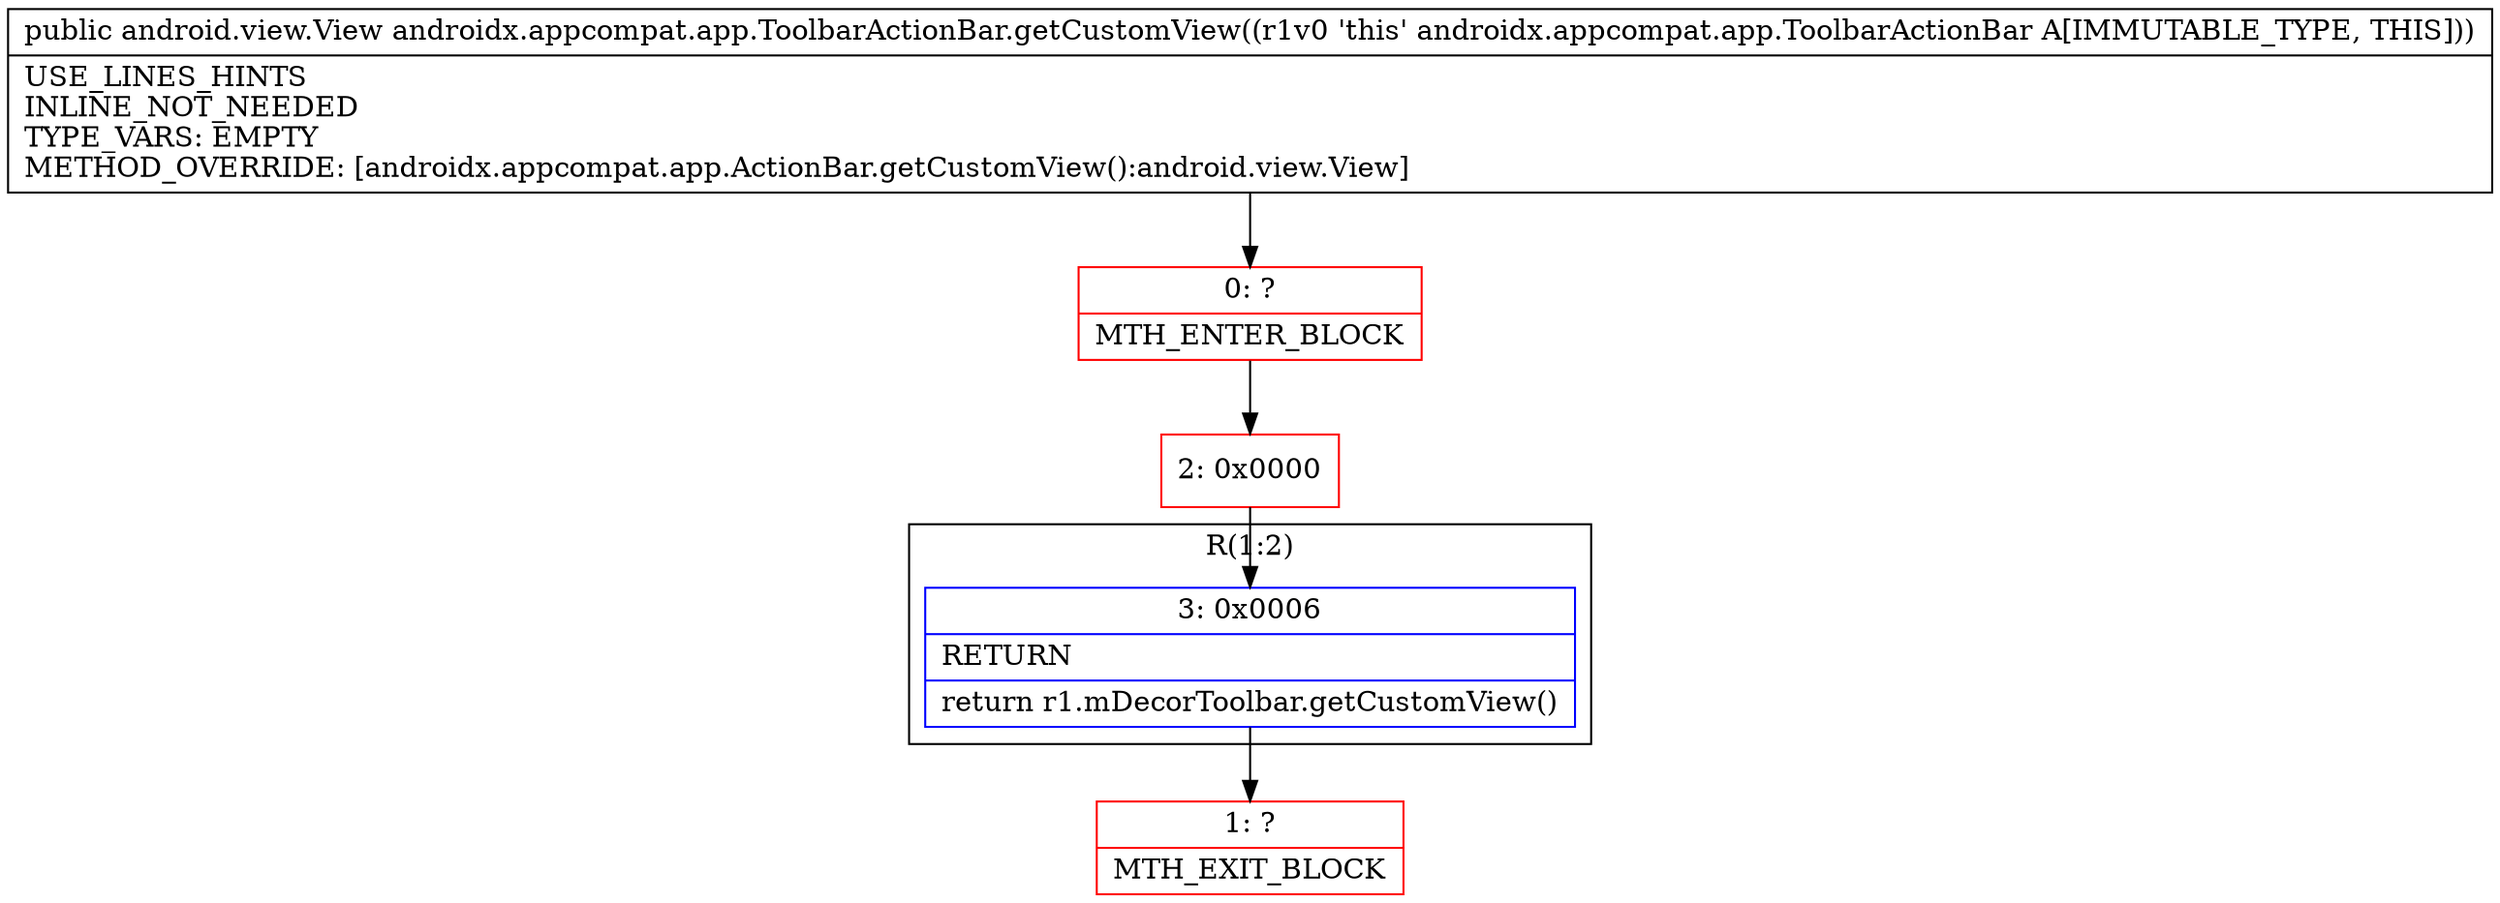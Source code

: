 digraph "CFG forandroidx.appcompat.app.ToolbarActionBar.getCustomView()Landroid\/view\/View;" {
subgraph cluster_Region_1510630406 {
label = "R(1:2)";
node [shape=record,color=blue];
Node_3 [shape=record,label="{3\:\ 0x0006|RETURN\l|return r1.mDecorToolbar.getCustomView()\l}"];
}
Node_0 [shape=record,color=red,label="{0\:\ ?|MTH_ENTER_BLOCK\l}"];
Node_2 [shape=record,color=red,label="{2\:\ 0x0000}"];
Node_1 [shape=record,color=red,label="{1\:\ ?|MTH_EXIT_BLOCK\l}"];
MethodNode[shape=record,label="{public android.view.View androidx.appcompat.app.ToolbarActionBar.getCustomView((r1v0 'this' androidx.appcompat.app.ToolbarActionBar A[IMMUTABLE_TYPE, THIS]))  | USE_LINES_HINTS\lINLINE_NOT_NEEDED\lTYPE_VARS: EMPTY\lMETHOD_OVERRIDE: [androidx.appcompat.app.ActionBar.getCustomView():android.view.View]\l}"];
MethodNode -> Node_0;Node_3 -> Node_1;
Node_0 -> Node_2;
Node_2 -> Node_3;
}

